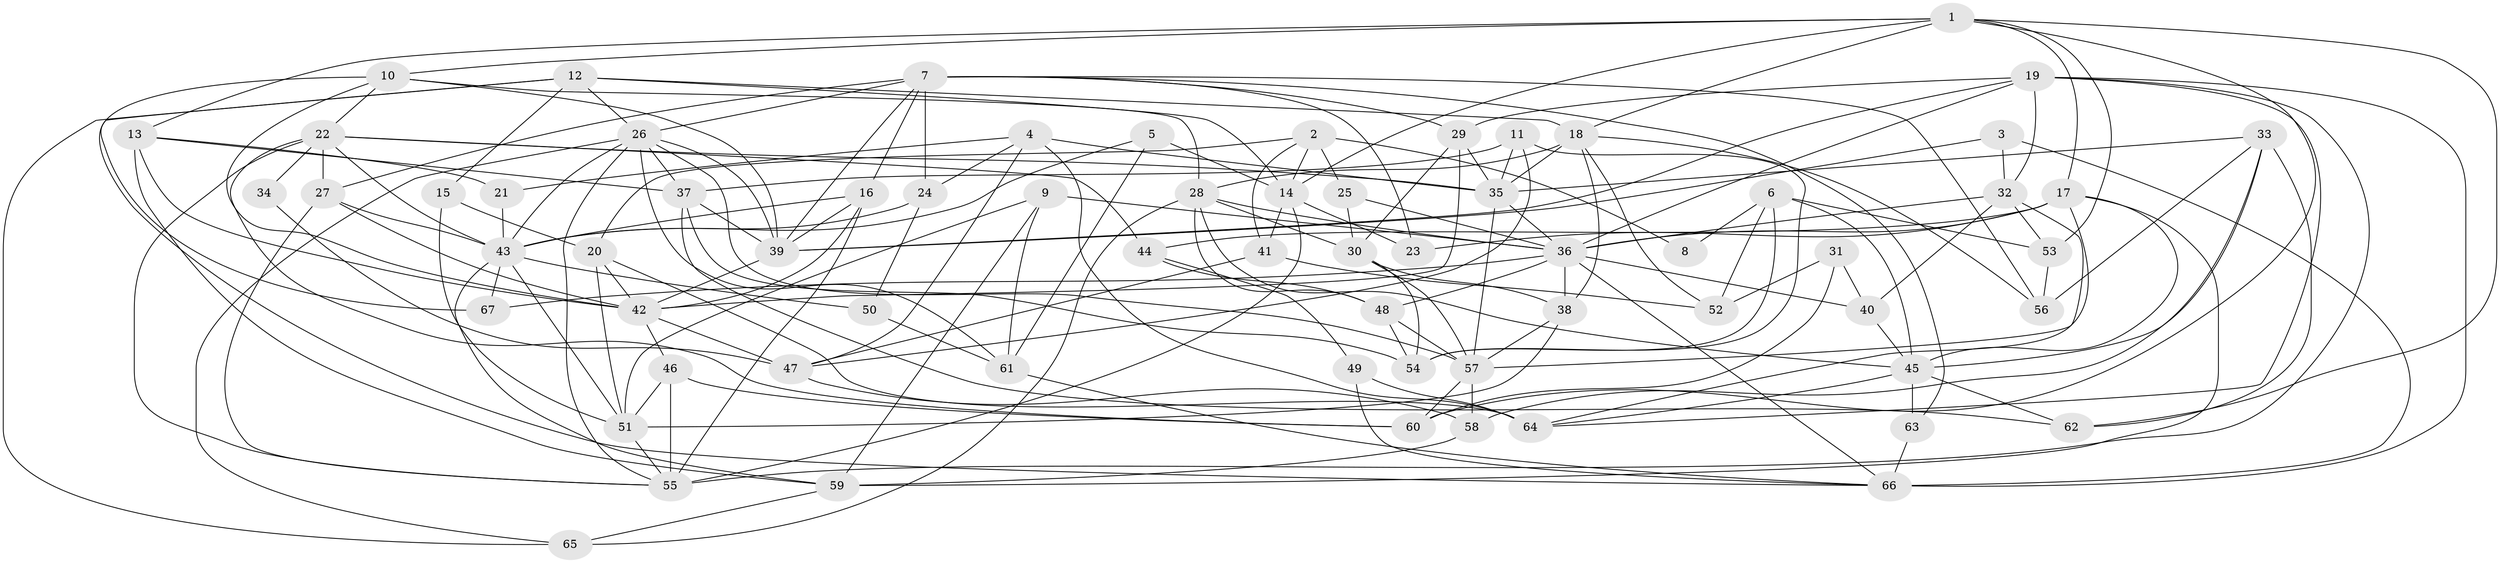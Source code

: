 // original degree distribution, {5: 0.18796992481203006, 6: 0.12030075187969924, 4: 0.24060150375939848, 3: 0.2781954887218045, 2: 0.14285714285714285, 9: 0.015037593984962405, 8: 0.015037593984962405}
// Generated by graph-tools (version 1.1) at 2025/02/03/09/25 03:02:12]
// undirected, 67 vertices, 181 edges
graph export_dot {
graph [start="1"]
  node [color=gray90,style=filled];
  1;
  2;
  3;
  4;
  5;
  6;
  7;
  8;
  9;
  10;
  11;
  12;
  13;
  14;
  15;
  16;
  17;
  18;
  19;
  20;
  21;
  22;
  23;
  24;
  25;
  26;
  27;
  28;
  29;
  30;
  31;
  32;
  33;
  34;
  35;
  36;
  37;
  38;
  39;
  40;
  41;
  42;
  43;
  44;
  45;
  46;
  47;
  48;
  49;
  50;
  51;
  52;
  53;
  54;
  55;
  56;
  57;
  58;
  59;
  60;
  61;
  62;
  63;
  64;
  65;
  66;
  67;
  1 -- 10 [weight=1.0];
  1 -- 13 [weight=1.0];
  1 -- 14 [weight=1.0];
  1 -- 17 [weight=1.0];
  1 -- 18 [weight=1.0];
  1 -- 53 [weight=1.0];
  1 -- 60 [weight=1.0];
  1 -- 62 [weight=1.0];
  2 -- 8 [weight=1.0];
  2 -- 14 [weight=1.0];
  2 -- 20 [weight=1.0];
  2 -- 25 [weight=2.0];
  2 -- 41 [weight=1.0];
  3 -- 32 [weight=1.0];
  3 -- 39 [weight=1.0];
  3 -- 66 [weight=1.0];
  4 -- 21 [weight=1.0];
  4 -- 24 [weight=1.0];
  4 -- 35 [weight=1.0];
  4 -- 47 [weight=1.0];
  4 -- 64 [weight=2.0];
  5 -- 14 [weight=1.0];
  5 -- 43 [weight=1.0];
  5 -- 61 [weight=1.0];
  6 -- 8 [weight=1.0];
  6 -- 45 [weight=1.0];
  6 -- 52 [weight=1.0];
  6 -- 53 [weight=1.0];
  6 -- 54 [weight=1.0];
  7 -- 16 [weight=1.0];
  7 -- 23 [weight=1.0];
  7 -- 24 [weight=1.0];
  7 -- 26 [weight=1.0];
  7 -- 27 [weight=1.0];
  7 -- 29 [weight=1.0];
  7 -- 39 [weight=1.0];
  7 -- 56 [weight=1.0];
  7 -- 63 [weight=1.0];
  9 -- 36 [weight=1.0];
  9 -- 51 [weight=1.0];
  9 -- 59 [weight=1.0];
  9 -- 61 [weight=1.0];
  10 -- 22 [weight=1.0];
  10 -- 28 [weight=1.0];
  10 -- 39 [weight=1.0];
  10 -- 42 [weight=1.0];
  10 -- 67 [weight=1.0];
  11 -- 35 [weight=2.0];
  11 -- 37 [weight=1.0];
  11 -- 47 [weight=1.0];
  11 -- 54 [weight=1.0];
  12 -- 14 [weight=1.0];
  12 -- 15 [weight=1.0];
  12 -- 18 [weight=1.0];
  12 -- 26 [weight=1.0];
  12 -- 65 [weight=1.0];
  12 -- 66 [weight=1.0];
  13 -- 21 [weight=1.0];
  13 -- 37 [weight=1.0];
  13 -- 42 [weight=2.0];
  13 -- 59 [weight=1.0];
  14 -- 23 [weight=1.0];
  14 -- 41 [weight=1.0];
  14 -- 55 [weight=2.0];
  15 -- 20 [weight=1.0];
  15 -- 51 [weight=1.0];
  16 -- 39 [weight=1.0];
  16 -- 42 [weight=1.0];
  16 -- 43 [weight=1.0];
  16 -- 55 [weight=1.0];
  17 -- 23 [weight=1.0];
  17 -- 36 [weight=1.0];
  17 -- 44 [weight=1.0];
  17 -- 45 [weight=1.0];
  17 -- 57 [weight=1.0];
  17 -- 59 [weight=1.0];
  18 -- 28 [weight=1.0];
  18 -- 35 [weight=1.0];
  18 -- 38 [weight=1.0];
  18 -- 52 [weight=1.0];
  18 -- 56 [weight=1.0];
  19 -- 29 [weight=1.0];
  19 -- 32 [weight=1.0];
  19 -- 36 [weight=1.0];
  19 -- 39 [weight=1.0];
  19 -- 55 [weight=1.0];
  19 -- 64 [weight=1.0];
  19 -- 66 [weight=1.0];
  20 -- 42 [weight=2.0];
  20 -- 51 [weight=1.0];
  20 -- 64 [weight=1.0];
  21 -- 43 [weight=2.0];
  22 -- 27 [weight=1.0];
  22 -- 34 [weight=2.0];
  22 -- 35 [weight=1.0];
  22 -- 43 [weight=1.0];
  22 -- 44 [weight=1.0];
  22 -- 55 [weight=1.0];
  22 -- 60 [weight=1.0];
  24 -- 43 [weight=1.0];
  24 -- 50 [weight=1.0];
  25 -- 30 [weight=2.0];
  25 -- 36 [weight=2.0];
  26 -- 37 [weight=1.0];
  26 -- 39 [weight=1.0];
  26 -- 43 [weight=1.0];
  26 -- 55 [weight=1.0];
  26 -- 57 [weight=1.0];
  26 -- 61 [weight=1.0];
  26 -- 65 [weight=1.0];
  27 -- 42 [weight=1.0];
  27 -- 43 [weight=1.0];
  27 -- 55 [weight=1.0];
  28 -- 30 [weight=1.0];
  28 -- 36 [weight=1.0];
  28 -- 45 [weight=1.0];
  28 -- 48 [weight=1.0];
  28 -- 65 [weight=1.0];
  29 -- 30 [weight=1.0];
  29 -- 35 [weight=2.0];
  29 -- 42 [weight=1.0];
  30 -- 38 [weight=1.0];
  30 -- 54 [weight=1.0];
  30 -- 57 [weight=1.0];
  31 -- 40 [weight=1.0];
  31 -- 52 [weight=1.0];
  31 -- 60 [weight=1.0];
  32 -- 36 [weight=1.0];
  32 -- 40 [weight=1.0];
  32 -- 53 [weight=1.0];
  32 -- 64 [weight=1.0];
  33 -- 35 [weight=1.0];
  33 -- 45 [weight=1.0];
  33 -- 56 [weight=1.0];
  33 -- 58 [weight=1.0];
  33 -- 62 [weight=2.0];
  34 -- 47 [weight=1.0];
  35 -- 36 [weight=1.0];
  35 -- 57 [weight=1.0];
  36 -- 38 [weight=1.0];
  36 -- 40 [weight=1.0];
  36 -- 48 [weight=1.0];
  36 -- 66 [weight=1.0];
  36 -- 67 [weight=1.0];
  37 -- 39 [weight=1.0];
  37 -- 54 [weight=1.0];
  37 -- 62 [weight=2.0];
  38 -- 51 [weight=1.0];
  38 -- 57 [weight=1.0];
  39 -- 42 [weight=1.0];
  40 -- 45 [weight=1.0];
  41 -- 47 [weight=1.0];
  41 -- 52 [weight=1.0];
  42 -- 46 [weight=1.0];
  42 -- 47 [weight=1.0];
  43 -- 50 [weight=1.0];
  43 -- 51 [weight=1.0];
  43 -- 59 [weight=1.0];
  43 -- 67 [weight=1.0];
  44 -- 48 [weight=1.0];
  44 -- 49 [weight=1.0];
  45 -- 62 [weight=1.0];
  45 -- 63 [weight=1.0];
  45 -- 64 [weight=1.0];
  46 -- 51 [weight=1.0];
  46 -- 55 [weight=1.0];
  46 -- 60 [weight=1.0];
  47 -- 58 [weight=1.0];
  48 -- 54 [weight=1.0];
  48 -- 57 [weight=1.0];
  49 -- 64 [weight=1.0];
  49 -- 66 [weight=1.0];
  50 -- 61 [weight=1.0];
  51 -- 55 [weight=1.0];
  53 -- 56 [weight=1.0];
  57 -- 58 [weight=1.0];
  57 -- 60 [weight=2.0];
  58 -- 59 [weight=1.0];
  59 -- 65 [weight=1.0];
  61 -- 66 [weight=1.0];
  63 -- 66 [weight=2.0];
}
